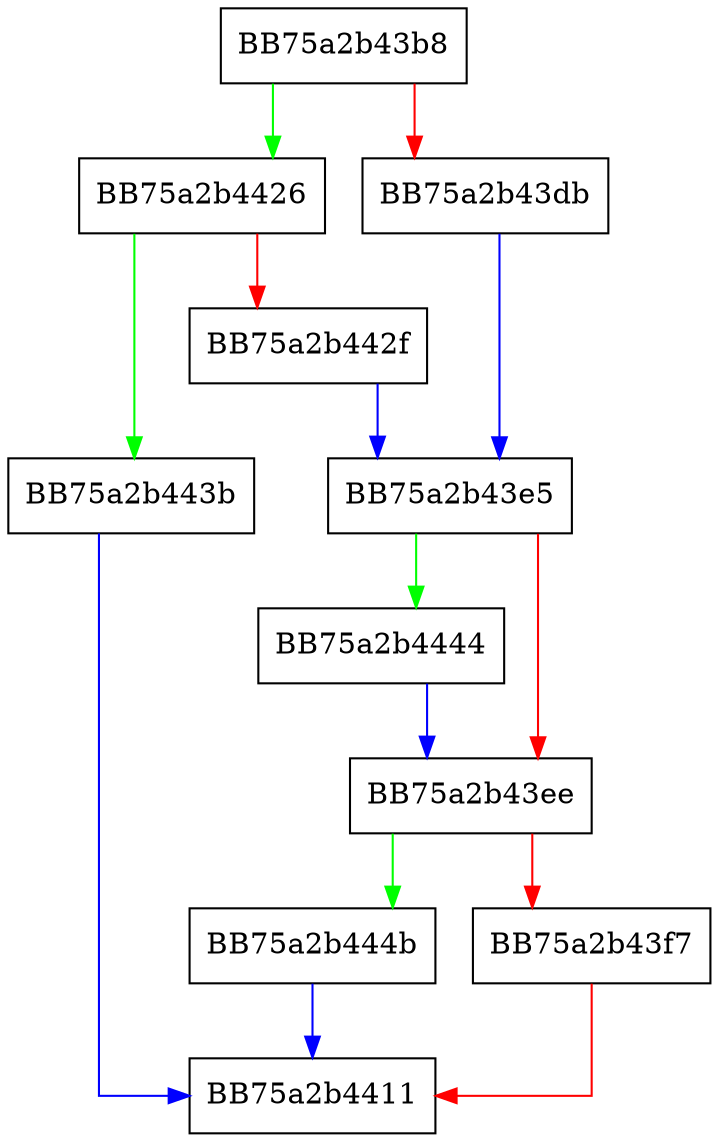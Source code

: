 digraph FlushWriteCharCache {
  node [shape="box"];
  graph [splines=ortho];
  BB75a2b43b8 -> BB75a2b4426 [color="green"];
  BB75a2b43b8 -> BB75a2b43db [color="red"];
  BB75a2b43db -> BB75a2b43e5 [color="blue"];
  BB75a2b43e5 -> BB75a2b4444 [color="green"];
  BB75a2b43e5 -> BB75a2b43ee [color="red"];
  BB75a2b43ee -> BB75a2b444b [color="green"];
  BB75a2b43ee -> BB75a2b43f7 [color="red"];
  BB75a2b43f7 -> BB75a2b4411 [color="red"];
  BB75a2b4426 -> BB75a2b443b [color="green"];
  BB75a2b4426 -> BB75a2b442f [color="red"];
  BB75a2b442f -> BB75a2b43e5 [color="blue"];
  BB75a2b443b -> BB75a2b4411 [color="blue"];
  BB75a2b4444 -> BB75a2b43ee [color="blue"];
  BB75a2b444b -> BB75a2b4411 [color="blue"];
}